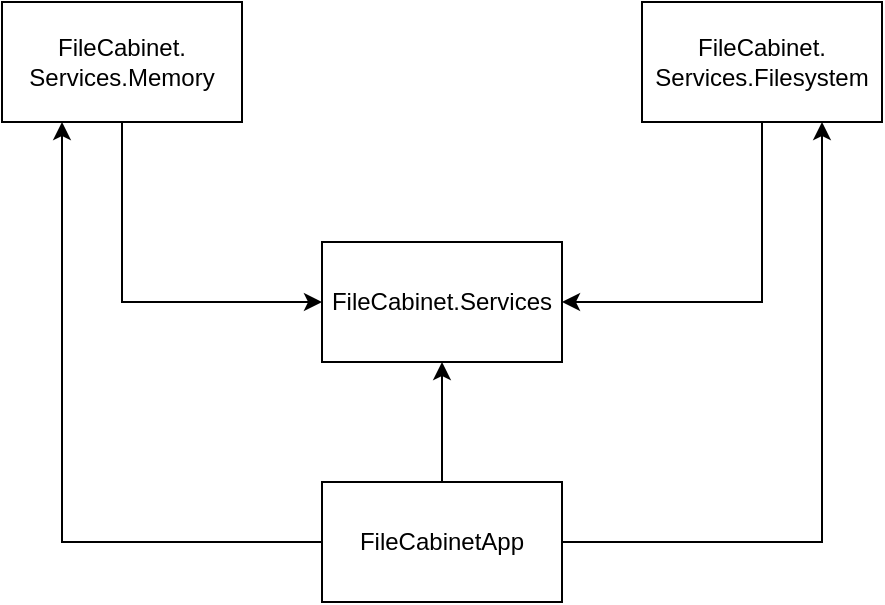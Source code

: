 <mxfile version="11.3.0" type="device" pages="1"><diagram id="rWKtRHZNWEMj_U3nxh_X" name="Page-1"><mxGraphModel dx="1360" dy="885" grid="1" gridSize="10" guides="1" tooltips="1" connect="1" arrows="1" fold="1" page="1" pageScale="1" pageWidth="850" pageHeight="1100" math="0" shadow="0"><root><mxCell id="2eeNmSGWSfLP8X0O3ZqY-0"/><mxCell id="2eeNmSGWSfLP8X0O3ZqY-1" parent="2eeNmSGWSfLP8X0O3ZqY-0"/><mxCell id="DjwkUySwvQQFjqmGQSjq-7" style="edgeStyle=orthogonalEdgeStyle;rounded=0;orthogonalLoop=1;jettySize=auto;html=1;" edge="1" parent="2eeNmSGWSfLP8X0O3ZqY-1" source="DjwkUySwvQQFjqmGQSjq-0" target="DjwkUySwvQQFjqmGQSjq-1"><mxGeometry relative="1" as="geometry"/></mxCell><mxCell id="DjwkUySwvQQFjqmGQSjq-8" style="edgeStyle=orthogonalEdgeStyle;rounded=0;orthogonalLoop=1;jettySize=auto;html=1;entryX=0.75;entryY=1;entryDx=0;entryDy=0;" edge="1" parent="2eeNmSGWSfLP8X0O3ZqY-1" source="DjwkUySwvQQFjqmGQSjq-0" target="DjwkUySwvQQFjqmGQSjq-3"><mxGeometry relative="1" as="geometry"/></mxCell><mxCell id="DjwkUySwvQQFjqmGQSjq-9" style="edgeStyle=orthogonalEdgeStyle;rounded=0;orthogonalLoop=1;jettySize=auto;html=1;entryX=0.25;entryY=1;entryDx=0;entryDy=0;" edge="1" parent="2eeNmSGWSfLP8X0O3ZqY-1" source="DjwkUySwvQQFjqmGQSjq-0" target="DjwkUySwvQQFjqmGQSjq-2"><mxGeometry relative="1" as="geometry"/></mxCell><mxCell id="DjwkUySwvQQFjqmGQSjq-0" value="FileCabinetApp" style="rounded=0;whiteSpace=wrap;html=1;" vertex="1" parent="2eeNmSGWSfLP8X0O3ZqY-1"><mxGeometry x="280" y="280" width="120" height="60" as="geometry"/></mxCell><mxCell id="DjwkUySwvQQFjqmGQSjq-1" value="FileCabinet.Services" style="rounded=0;whiteSpace=wrap;html=1;" vertex="1" parent="2eeNmSGWSfLP8X0O3ZqY-1"><mxGeometry x="280" y="160" width="120" height="60" as="geometry"/></mxCell><mxCell id="DjwkUySwvQQFjqmGQSjq-5" style="edgeStyle=orthogonalEdgeStyle;rounded=0;orthogonalLoop=1;jettySize=auto;html=1;" edge="1" parent="2eeNmSGWSfLP8X0O3ZqY-1" source="DjwkUySwvQQFjqmGQSjq-2" target="DjwkUySwvQQFjqmGQSjq-1"><mxGeometry relative="1" as="geometry"><Array as="points"><mxPoint x="180" y="190"/></Array></mxGeometry></mxCell><mxCell id="DjwkUySwvQQFjqmGQSjq-2" value="FileCabinet.&lt;br&gt;Services.Memory" style="rounded=0;whiteSpace=wrap;html=1;" vertex="1" parent="2eeNmSGWSfLP8X0O3ZqY-1"><mxGeometry x="120" y="40" width="120" height="60" as="geometry"/></mxCell><mxCell id="DjwkUySwvQQFjqmGQSjq-6" style="edgeStyle=orthogonalEdgeStyle;rounded=0;orthogonalLoop=1;jettySize=auto;html=1;" edge="1" parent="2eeNmSGWSfLP8X0O3ZqY-1" source="DjwkUySwvQQFjqmGQSjq-3" target="DjwkUySwvQQFjqmGQSjq-1"><mxGeometry relative="1" as="geometry"><Array as="points"><mxPoint x="500" y="190"/></Array></mxGeometry></mxCell><mxCell id="DjwkUySwvQQFjqmGQSjq-3" value="FileCabinet.&lt;br&gt;Services.Filesystem" style="rounded=0;whiteSpace=wrap;html=1;" vertex="1" parent="2eeNmSGWSfLP8X0O3ZqY-1"><mxGeometry x="440" y="40" width="120" height="60" as="geometry"/></mxCell></root></mxGraphModel></diagram></mxfile>